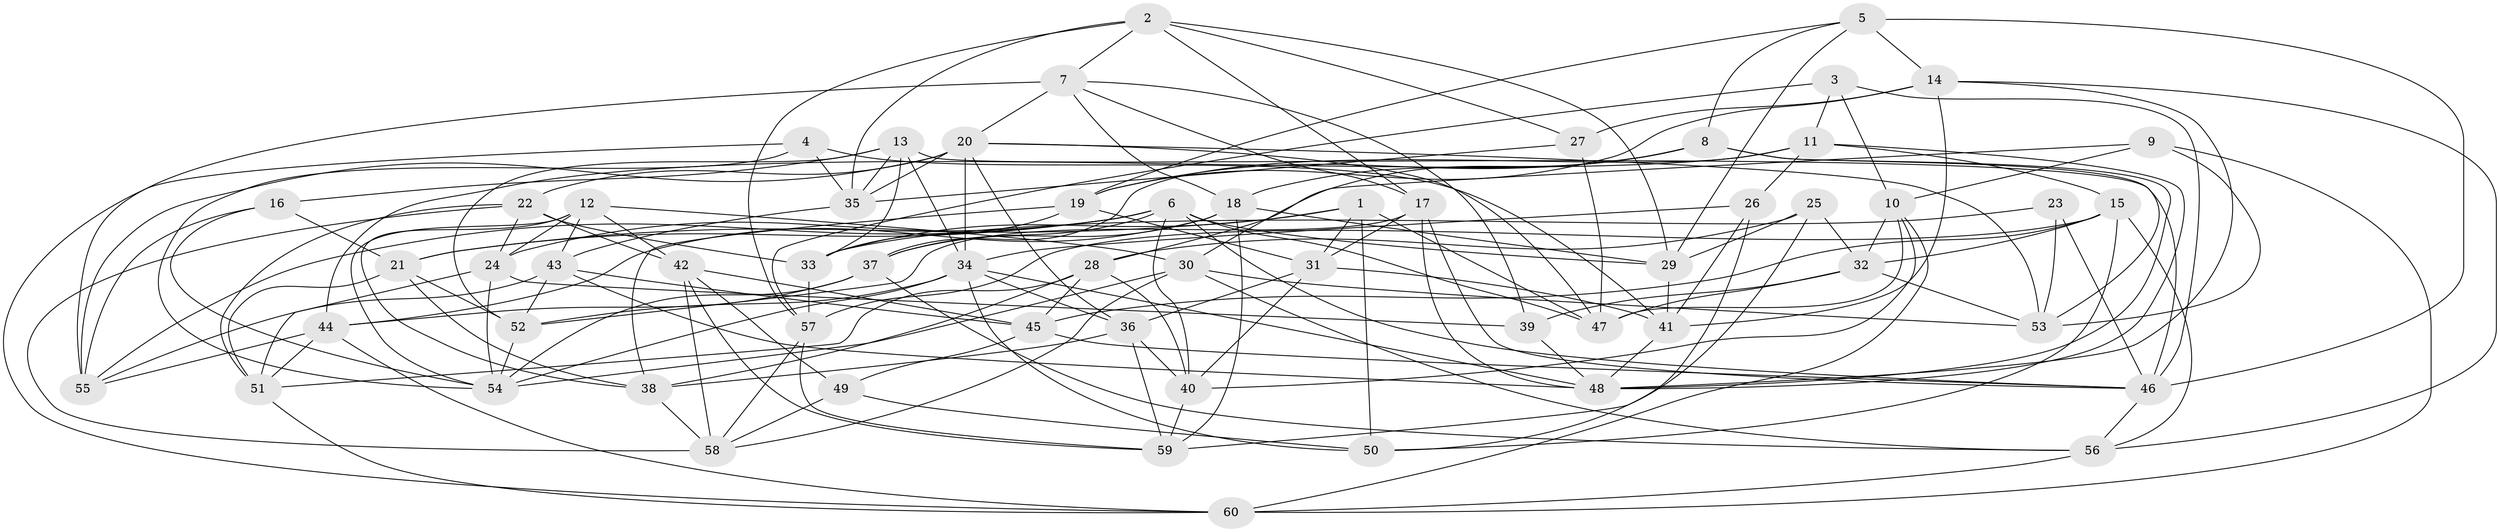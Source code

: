 // original degree distribution, {4: 1.0}
// Generated by graph-tools (version 1.1) at 2025/50/03/09/25 03:50:46]
// undirected, 60 vertices, 174 edges
graph export_dot {
graph [start="1"]
  node [color=gray90,style=filled];
  1;
  2;
  3;
  4;
  5;
  6;
  7;
  8;
  9;
  10;
  11;
  12;
  13;
  14;
  15;
  16;
  17;
  18;
  19;
  20;
  21;
  22;
  23;
  24;
  25;
  26;
  27;
  28;
  29;
  30;
  31;
  32;
  33;
  34;
  35;
  36;
  37;
  38;
  39;
  40;
  41;
  42;
  43;
  44;
  45;
  46;
  47;
  48;
  49;
  50;
  51;
  52;
  53;
  54;
  55;
  56;
  57;
  58;
  59;
  60;
  1 -- 21 [weight=1.0];
  1 -- 31 [weight=1.0];
  1 -- 33 [weight=1.0];
  1 -- 47 [weight=1.0];
  1 -- 50 [weight=2.0];
  2 -- 7 [weight=1.0];
  2 -- 17 [weight=1.0];
  2 -- 27 [weight=1.0];
  2 -- 29 [weight=1.0];
  2 -- 35 [weight=1.0];
  2 -- 57 [weight=1.0];
  3 -- 10 [weight=1.0];
  3 -- 11 [weight=1.0];
  3 -- 46 [weight=1.0];
  3 -- 57 [weight=1.0];
  4 -- 35 [weight=1.0];
  4 -- 41 [weight=1.0];
  4 -- 54 [weight=1.0];
  4 -- 60 [weight=1.0];
  5 -- 8 [weight=1.0];
  5 -- 14 [weight=1.0];
  5 -- 19 [weight=1.0];
  5 -- 29 [weight=1.0];
  5 -- 46 [weight=2.0];
  6 -- 21 [weight=1.0];
  6 -- 24 [weight=1.0];
  6 -- 29 [weight=1.0];
  6 -- 37 [weight=1.0];
  6 -- 40 [weight=1.0];
  6 -- 46 [weight=1.0];
  6 -- 47 [weight=1.0];
  6 -- 55 [weight=1.0];
  7 -- 17 [weight=1.0];
  7 -- 18 [weight=1.0];
  7 -- 20 [weight=1.0];
  7 -- 39 [weight=1.0];
  7 -- 55 [weight=1.0];
  8 -- 18 [weight=1.0];
  8 -- 19 [weight=1.0];
  8 -- 30 [weight=1.0];
  8 -- 48 [weight=1.0];
  8 -- 53 [weight=1.0];
  9 -- 10 [weight=1.0];
  9 -- 28 [weight=1.0];
  9 -- 53 [weight=1.0];
  9 -- 60 [weight=1.0];
  10 -- 32 [weight=1.0];
  10 -- 40 [weight=1.0];
  10 -- 47 [weight=1.0];
  10 -- 60 [weight=1.0];
  11 -- 15 [weight=1.0];
  11 -- 26 [weight=1.0];
  11 -- 37 [weight=1.0];
  11 -- 44 [weight=1.0];
  11 -- 48 [weight=1.0];
  12 -- 24 [weight=1.0];
  12 -- 30 [weight=1.0];
  12 -- 38 [weight=1.0];
  12 -- 42 [weight=1.0];
  12 -- 43 [weight=1.0];
  12 -- 54 [weight=1.0];
  13 -- 16 [weight=1.0];
  13 -- 33 [weight=1.0];
  13 -- 34 [weight=1.0];
  13 -- 35 [weight=1.0];
  13 -- 46 [weight=1.0];
  13 -- 52 [weight=1.0];
  14 -- 19 [weight=1.0];
  14 -- 27 [weight=1.0];
  14 -- 41 [weight=1.0];
  14 -- 48 [weight=1.0];
  14 -- 56 [weight=1.0];
  15 -- 32 [weight=1.0];
  15 -- 45 [weight=1.0];
  15 -- 50 [weight=1.0];
  15 -- 56 [weight=1.0];
  15 -- 57 [weight=1.0];
  16 -- 21 [weight=1.0];
  16 -- 54 [weight=1.0];
  16 -- 55 [weight=1.0];
  17 -- 31 [weight=1.0];
  17 -- 46 [weight=1.0];
  17 -- 48 [weight=1.0];
  17 -- 52 [weight=1.0];
  18 -- 29 [weight=1.0];
  18 -- 37 [weight=1.0];
  18 -- 44 [weight=1.0];
  18 -- 59 [weight=1.0];
  19 -- 31 [weight=1.0];
  19 -- 33 [weight=1.0];
  19 -- 38 [weight=1.0];
  20 -- 22 [weight=1.0];
  20 -- 34 [weight=1.0];
  20 -- 35 [weight=1.0];
  20 -- 36 [weight=1.0];
  20 -- 47 [weight=1.0];
  20 -- 53 [weight=1.0];
  20 -- 55 [weight=1.0];
  21 -- 38 [weight=1.0];
  21 -- 51 [weight=1.0];
  21 -- 52 [weight=1.0];
  22 -- 24 [weight=1.0];
  22 -- 33 [weight=1.0];
  22 -- 42 [weight=1.0];
  22 -- 51 [weight=1.0];
  22 -- 58 [weight=1.0];
  23 -- 33 [weight=1.0];
  23 -- 46 [weight=2.0];
  23 -- 53 [weight=1.0];
  24 -- 39 [weight=1.0];
  24 -- 51 [weight=1.0];
  24 -- 54 [weight=1.0];
  25 -- 28 [weight=1.0];
  25 -- 29 [weight=1.0];
  25 -- 32 [weight=1.0];
  25 -- 59 [weight=1.0];
  26 -- 34 [weight=1.0];
  26 -- 41 [weight=1.0];
  26 -- 50 [weight=1.0];
  27 -- 35 [weight=1.0];
  27 -- 47 [weight=1.0];
  28 -- 38 [weight=1.0];
  28 -- 40 [weight=1.0];
  28 -- 45 [weight=1.0];
  28 -- 51 [weight=1.0];
  29 -- 41 [weight=1.0];
  30 -- 53 [weight=1.0];
  30 -- 54 [weight=1.0];
  30 -- 56 [weight=1.0];
  30 -- 58 [weight=1.0];
  31 -- 36 [weight=1.0];
  31 -- 40 [weight=1.0];
  31 -- 41 [weight=1.0];
  32 -- 39 [weight=1.0];
  32 -- 47 [weight=1.0];
  32 -- 53 [weight=1.0];
  33 -- 57 [weight=1.0];
  34 -- 36 [weight=1.0];
  34 -- 48 [weight=1.0];
  34 -- 50 [weight=1.0];
  34 -- 52 [weight=1.0];
  34 -- 54 [weight=1.0];
  35 -- 43 [weight=1.0];
  36 -- 38 [weight=1.0];
  36 -- 40 [weight=1.0];
  36 -- 59 [weight=1.0];
  37 -- 44 [weight=1.0];
  37 -- 54 [weight=1.0];
  37 -- 56 [weight=1.0];
  38 -- 58 [weight=1.0];
  39 -- 48 [weight=1.0];
  40 -- 59 [weight=1.0];
  41 -- 48 [weight=1.0];
  42 -- 45 [weight=1.0];
  42 -- 49 [weight=1.0];
  42 -- 58 [weight=1.0];
  42 -- 59 [weight=1.0];
  43 -- 45 [weight=1.0];
  43 -- 48 [weight=1.0];
  43 -- 52 [weight=1.0];
  43 -- 55 [weight=1.0];
  44 -- 51 [weight=1.0];
  44 -- 55 [weight=1.0];
  44 -- 60 [weight=1.0];
  45 -- 46 [weight=1.0];
  45 -- 49 [weight=1.0];
  46 -- 56 [weight=1.0];
  49 -- 50 [weight=1.0];
  49 -- 58 [weight=1.0];
  51 -- 60 [weight=1.0];
  52 -- 54 [weight=1.0];
  56 -- 60 [weight=1.0];
  57 -- 58 [weight=1.0];
  57 -- 59 [weight=1.0];
}
